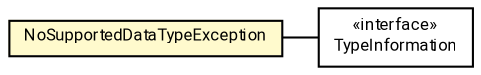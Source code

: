 #!/usr/local/bin/dot
#
# Class diagram 
# Generated by UMLGraph version R5_7_2-60-g0e99a6 (http://www.spinellis.gr/umlgraph/)
#

digraph G {
	graph [fontnames="svg"]
	edge [fontname="Roboto",fontsize=7,labelfontname="Roboto",labelfontsize=7,color="black"];
	node [fontname="Roboto",fontcolor="black",fontsize=8,shape=plaintext,margin=0,width=0,height=0];
	nodesep=0.15;
	ranksep=0.25;
	rankdir=LR;
	// de.lmu.ifi.dbs.elki.data.type.NoSupportedDataTypeException
	c7338256 [label=<<table title="de.lmu.ifi.dbs.elki.data.type.NoSupportedDataTypeException" border="0" cellborder="1" cellspacing="0" cellpadding="2" bgcolor="lemonChiffon" href="NoSupportedDataTypeException.html" target="_parent">
		<tr><td><table border="0" cellspacing="0" cellpadding="1">
		<tr><td align="center" balign="center"> <font face="Roboto">NoSupportedDataTypeException</font> </td></tr>
		</table></td></tr>
		</table>>, URL="NoSupportedDataTypeException.html"];
	// de.lmu.ifi.dbs.elki.data.type.TypeInformation
	c7338257 [label=<<table title="de.lmu.ifi.dbs.elki.data.type.TypeInformation" border="0" cellborder="1" cellspacing="0" cellpadding="2" href="TypeInformation.html" target="_parent">
		<tr><td><table border="0" cellspacing="0" cellpadding="1">
		<tr><td align="center" balign="center"> &#171;interface&#187; </td></tr>
		<tr><td align="center" balign="center"> <font face="Roboto">TypeInformation</font> </td></tr>
		</table></td></tr>
		</table>>, URL="TypeInformation.html"];
	// de.lmu.ifi.dbs.elki.data.type.NoSupportedDataTypeException assoc de.lmu.ifi.dbs.elki.data.type.TypeInformation
	c7338256 -> c7338257 [arrowhead=none,weight=2];
}

